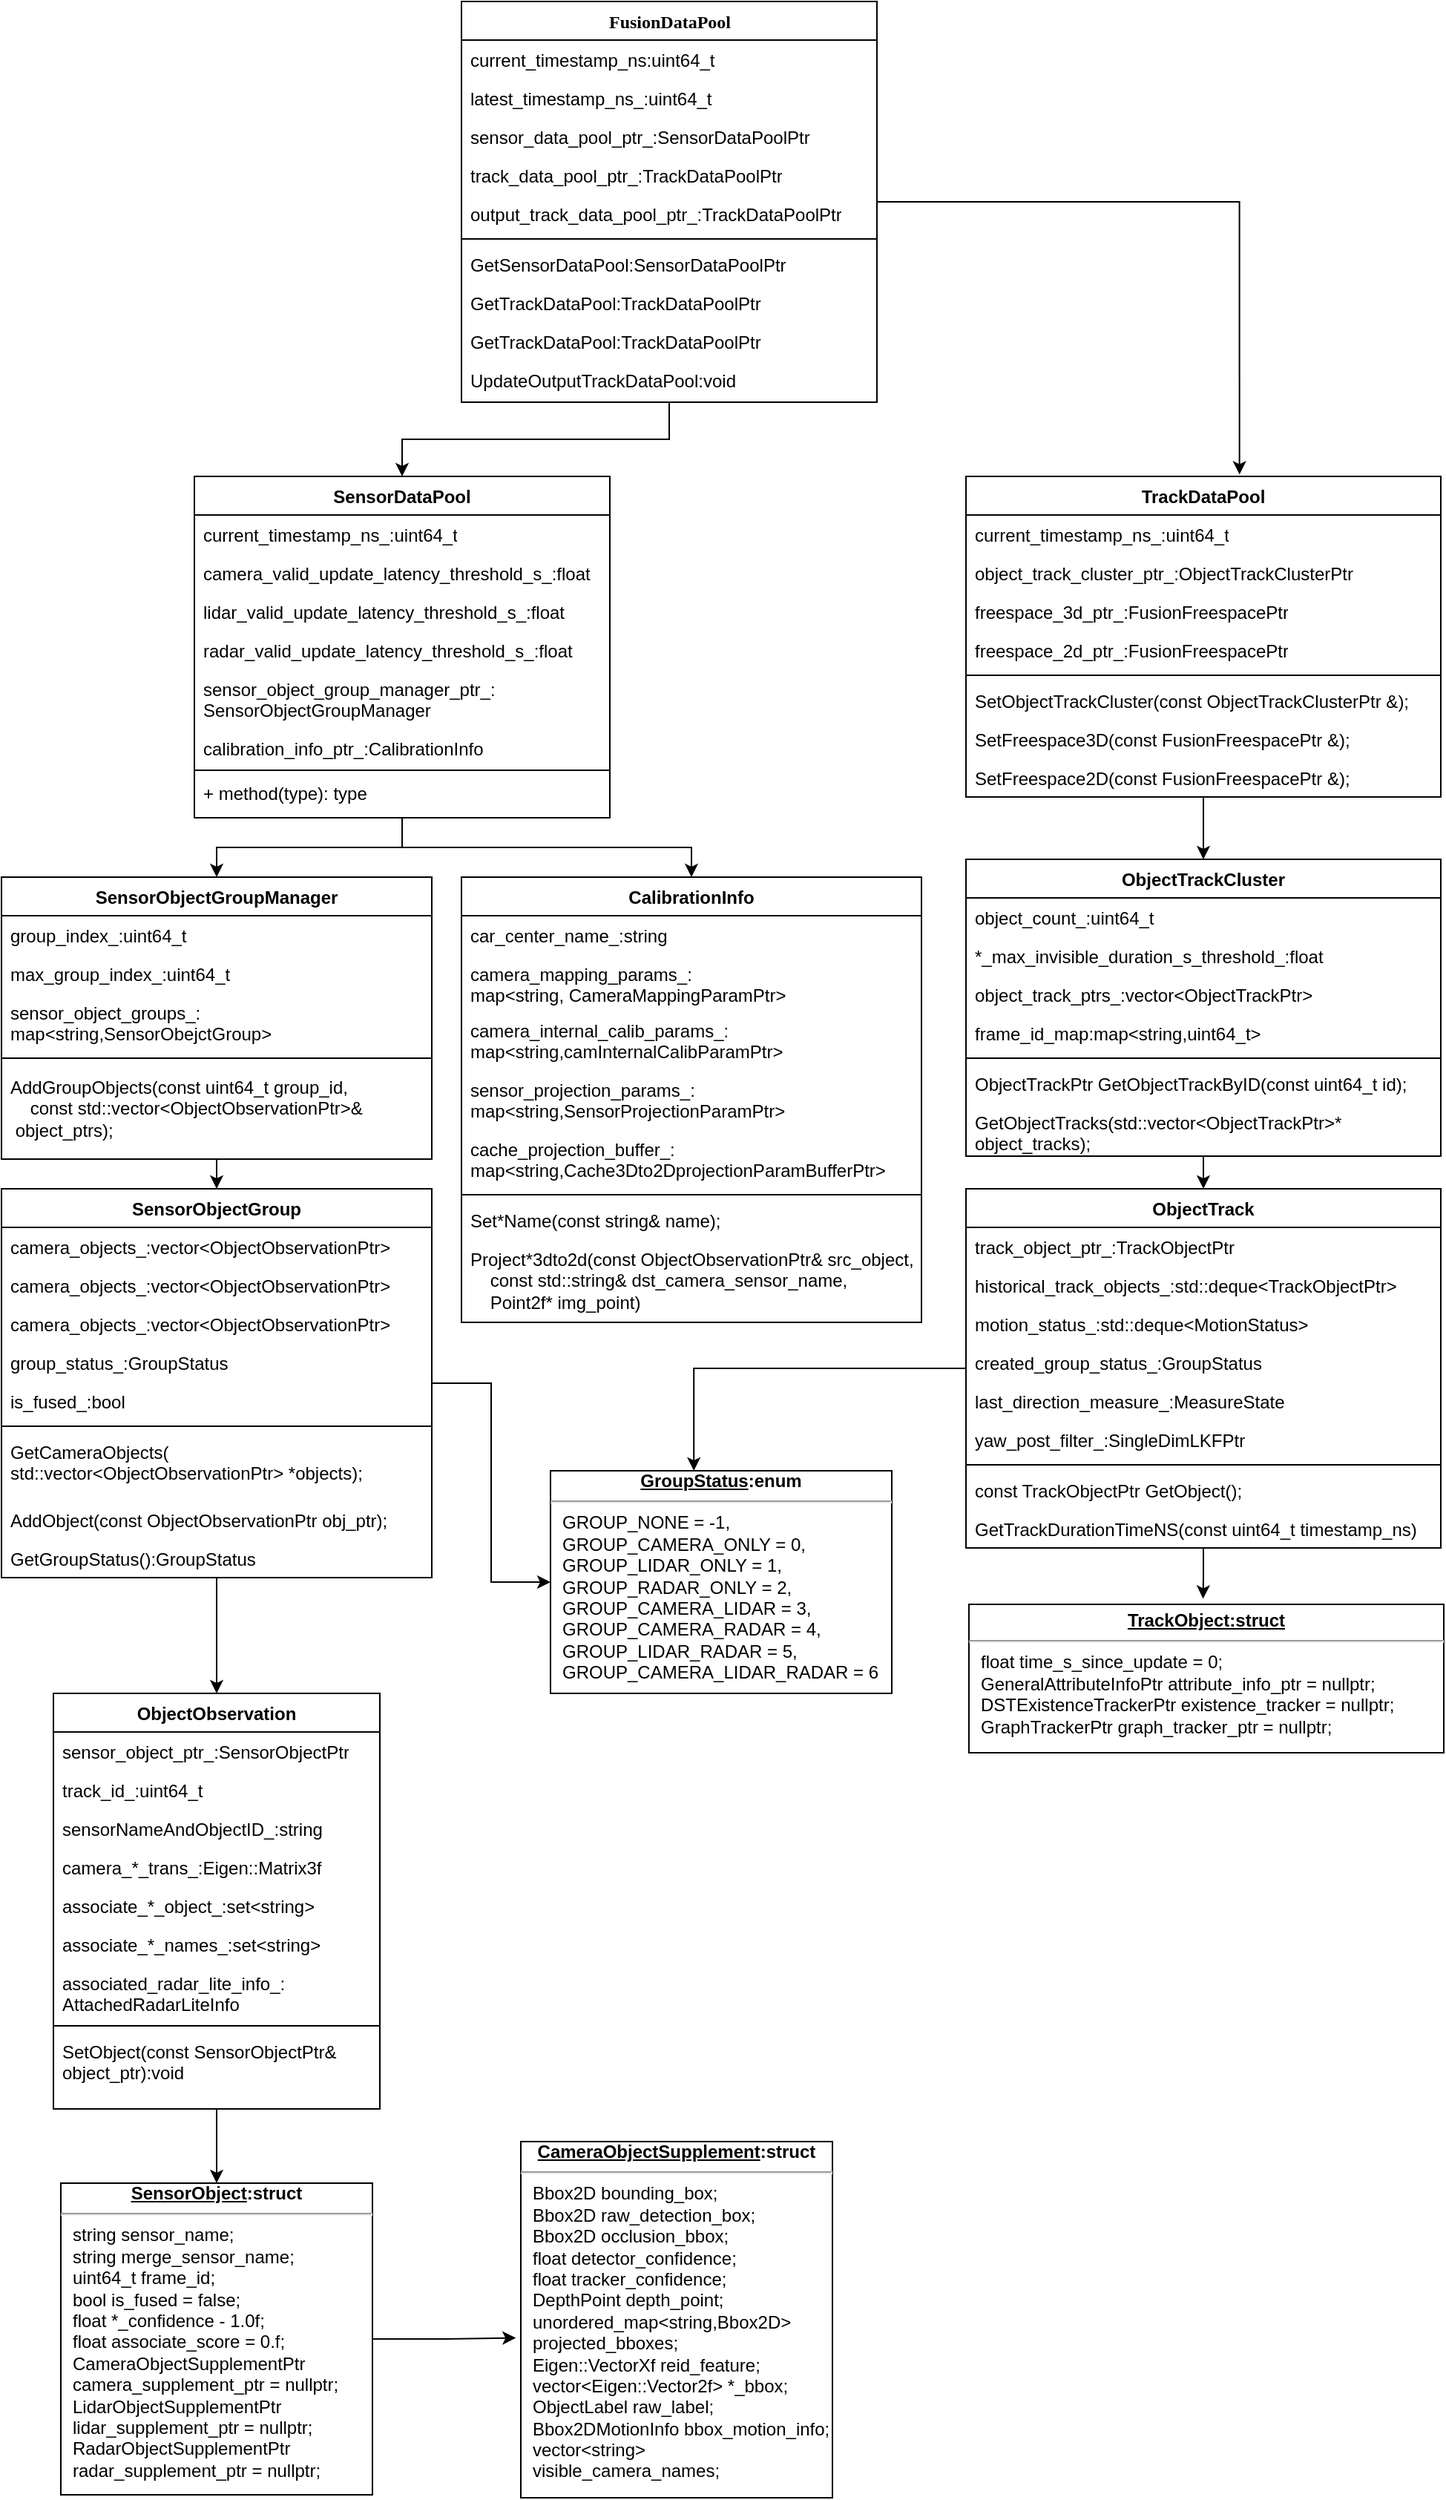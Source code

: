 <mxfile version="21.7.5" type="github">
  <diagram name="Page-1" id="9f46799a-70d6-7492-0946-bef42562c5a5">
    <mxGraphModel dx="815" dy="442" grid="1" gridSize="10" guides="1" tooltips="1" connect="1" arrows="1" fold="1" page="1" pageScale="1" pageWidth="1100" pageHeight="850" background="none" math="0" shadow="0">
      <root>
        <mxCell id="0" />
        <mxCell id="1" parent="0" />
        <mxCell id="TbQtkp3sbQzcPBeuqg9F-14" style="edgeStyle=orthogonalEdgeStyle;rounded=0;orthogonalLoop=1;jettySize=auto;html=1;" edge="1" parent="1" source="78961159f06e98e8-17" target="TbQtkp3sbQzcPBeuqg9F-1">
          <mxGeometry relative="1" as="geometry" />
        </mxCell>
        <mxCell id="TbQtkp3sbQzcPBeuqg9F-84" style="edgeStyle=orthogonalEdgeStyle;rounded=0;orthogonalLoop=1;jettySize=auto;html=1;entryX=0.576;entryY=-0.006;entryDx=0;entryDy=0;entryPerimeter=0;" edge="1" parent="1" source="78961159f06e98e8-17" target="TbQtkp3sbQzcPBeuqg9F-76">
          <mxGeometry relative="1" as="geometry" />
        </mxCell>
        <mxCell id="78961159f06e98e8-17" value="FusionDataPool" style="swimlane;html=1;fontStyle=1;align=center;verticalAlign=top;childLayout=stackLayout;horizontal=1;startSize=26;horizontalStack=0;resizeParent=1;resizeLast=0;collapsible=1;marginBottom=0;swimlaneFillColor=#ffffff;rounded=0;shadow=0;comic=0;labelBackgroundColor=none;strokeWidth=1;fillColor=none;fontFamily=Verdana;fontSize=12" parent="1" vertex="1">
          <mxGeometry x="330" y="30" width="280" height="270" as="geometry" />
        </mxCell>
        <mxCell id="78961159f06e98e8-21" value="current_timestamp_ns:uint64_t" style="text;html=1;strokeColor=none;fillColor=none;align=left;verticalAlign=top;spacingLeft=4;spacingRight=4;whiteSpace=wrap;overflow=hidden;rotatable=0;points=[[0,0.5],[1,0.5]];portConstraint=eastwest;" parent="78961159f06e98e8-17" vertex="1">
          <mxGeometry y="26" width="280" height="26" as="geometry" />
        </mxCell>
        <mxCell id="78961159f06e98e8-23" value="latest_timestamp_ns_:uint64_t" style="text;html=1;strokeColor=none;fillColor=none;align=left;verticalAlign=top;spacingLeft=4;spacingRight=4;whiteSpace=wrap;overflow=hidden;rotatable=0;points=[[0,0.5],[1,0.5]];portConstraint=eastwest;" parent="78961159f06e98e8-17" vertex="1">
          <mxGeometry y="52" width="280" height="26" as="geometry" />
        </mxCell>
        <mxCell id="78961159f06e98e8-25" value="sensor_data_pool_ptr_:SensorDataPoolPtr" style="text;html=1;strokeColor=none;fillColor=none;align=left;verticalAlign=top;spacingLeft=4;spacingRight=4;whiteSpace=wrap;overflow=hidden;rotatable=0;points=[[0,0.5],[1,0.5]];portConstraint=eastwest;" parent="78961159f06e98e8-17" vertex="1">
          <mxGeometry y="78" width="280" height="26" as="geometry" />
        </mxCell>
        <mxCell id="78961159f06e98e8-26" value="track_data_pool_ptr_:TrackDataPoolPtr" style="text;html=1;strokeColor=none;fillColor=none;align=left;verticalAlign=top;spacingLeft=4;spacingRight=4;whiteSpace=wrap;overflow=hidden;rotatable=0;points=[[0,0.5],[1,0.5]];portConstraint=eastwest;" parent="78961159f06e98e8-17" vertex="1">
          <mxGeometry y="104" width="280" height="26" as="geometry" />
        </mxCell>
        <mxCell id="78961159f06e98e8-24" value="output_track_data_pool_ptr_:TrackDataPoolPtr" style="text;html=1;strokeColor=none;fillColor=none;align=left;verticalAlign=top;spacingLeft=4;spacingRight=4;whiteSpace=wrap;overflow=hidden;rotatable=0;points=[[0,0.5],[1,0.5]];portConstraint=eastwest;" parent="78961159f06e98e8-17" vertex="1">
          <mxGeometry y="130" width="280" height="26" as="geometry" />
        </mxCell>
        <mxCell id="78961159f06e98e8-19" value="" style="line;html=1;strokeWidth=1;fillColor=none;align=left;verticalAlign=middle;spacingTop=-1;spacingLeft=3;spacingRight=3;rotatable=0;labelPosition=right;points=[];portConstraint=eastwest;" parent="78961159f06e98e8-17" vertex="1">
          <mxGeometry y="156" width="280" height="8" as="geometry" />
        </mxCell>
        <mxCell id="78961159f06e98e8-20" value="GetSensorDataPool:SensorDataPoolPtr" style="text;html=1;strokeColor=none;fillColor=none;align=left;verticalAlign=top;spacingLeft=4;spacingRight=4;whiteSpace=wrap;overflow=hidden;rotatable=0;points=[[0,0.5],[1,0.5]];portConstraint=eastwest;" parent="78961159f06e98e8-17" vertex="1">
          <mxGeometry y="164" width="280" height="26" as="geometry" />
        </mxCell>
        <mxCell id="78961159f06e98e8-27" value="GetTrackDataPool:TrackDataPoolPtr" style="text;html=1;strokeColor=none;fillColor=none;align=left;verticalAlign=top;spacingLeft=4;spacingRight=4;whiteSpace=wrap;overflow=hidden;rotatable=0;points=[[0,0.5],[1,0.5]];portConstraint=eastwest;" parent="78961159f06e98e8-17" vertex="1">
          <mxGeometry y="190" width="280" height="26" as="geometry" />
        </mxCell>
        <mxCell id="TbQtkp3sbQzcPBeuqg9F-5" value="GetTrackDataPool:TrackDataPoolPtr" style="text;html=1;strokeColor=none;fillColor=none;align=left;verticalAlign=top;spacingLeft=4;spacingRight=4;whiteSpace=wrap;overflow=hidden;rotatable=0;points=[[0,0.5],[1,0.5]];portConstraint=eastwest;" vertex="1" parent="78961159f06e98e8-17">
          <mxGeometry y="216" width="280" height="26" as="geometry" />
        </mxCell>
        <mxCell id="TbQtkp3sbQzcPBeuqg9F-8" value="UpdateOutputTrackDataPool:void" style="text;html=1;strokeColor=none;fillColor=none;align=left;verticalAlign=top;spacingLeft=4;spacingRight=4;whiteSpace=wrap;overflow=hidden;rotatable=0;points=[[0,0.5],[1,0.5]];portConstraint=eastwest;" vertex="1" parent="78961159f06e98e8-17">
          <mxGeometry y="242" width="280" height="26" as="geometry" />
        </mxCell>
        <mxCell id="TbQtkp3sbQzcPBeuqg9F-30" style="edgeStyle=orthogonalEdgeStyle;rounded=0;orthogonalLoop=1;jettySize=auto;html=1;" edge="1" parent="1" source="TbQtkp3sbQzcPBeuqg9F-1" target="TbQtkp3sbQzcPBeuqg9F-15">
          <mxGeometry relative="1" as="geometry" />
        </mxCell>
        <mxCell id="TbQtkp3sbQzcPBeuqg9F-75" style="edgeStyle=orthogonalEdgeStyle;rounded=0;orthogonalLoop=1;jettySize=auto;html=1;" edge="1" parent="1" source="TbQtkp3sbQzcPBeuqg9F-1" target="TbQtkp3sbQzcPBeuqg9F-66">
          <mxGeometry relative="1" as="geometry" />
        </mxCell>
        <mxCell id="TbQtkp3sbQzcPBeuqg9F-1" value="SensorDataPool" style="swimlane;fontStyle=1;align=center;verticalAlign=top;childLayout=stackLayout;horizontal=1;startSize=26;horizontalStack=0;resizeParent=1;resizeParentMax=0;resizeLast=0;collapsible=1;marginBottom=0;whiteSpace=wrap;html=1;" vertex="1" parent="1">
          <mxGeometry x="150" y="350" width="280" height="230" as="geometry" />
        </mxCell>
        <mxCell id="TbQtkp3sbQzcPBeuqg9F-2" value="current_timestamp_ns_:uint64_t" style="text;strokeColor=none;fillColor=none;align=left;verticalAlign=top;spacingLeft=4;spacingRight=4;overflow=hidden;rotatable=0;points=[[0,0.5],[1,0.5]];portConstraint=eastwest;whiteSpace=wrap;html=1;" vertex="1" parent="TbQtkp3sbQzcPBeuqg9F-1">
          <mxGeometry y="26" width="280" height="26" as="geometry" />
        </mxCell>
        <mxCell id="TbQtkp3sbQzcPBeuqg9F-7" value="camera_valid_update_latency_threshold_s_:float" style="text;strokeColor=none;fillColor=none;align=left;verticalAlign=top;spacingLeft=4;spacingRight=4;overflow=hidden;rotatable=0;points=[[0,0.5],[1,0.5]];portConstraint=eastwest;whiteSpace=wrap;html=1;" vertex="1" parent="TbQtkp3sbQzcPBeuqg9F-1">
          <mxGeometry y="52" width="280" height="26" as="geometry" />
        </mxCell>
        <mxCell id="TbQtkp3sbQzcPBeuqg9F-9" value="lidar_valid_update_latency_threshold_s_:float" style="text;strokeColor=none;fillColor=none;align=left;verticalAlign=top;spacingLeft=4;spacingRight=4;overflow=hidden;rotatable=0;points=[[0,0.5],[1,0.5]];portConstraint=eastwest;whiteSpace=wrap;html=1;" vertex="1" parent="TbQtkp3sbQzcPBeuqg9F-1">
          <mxGeometry y="78" width="280" height="26" as="geometry" />
        </mxCell>
        <mxCell id="TbQtkp3sbQzcPBeuqg9F-10" value="radar_valid_update_latency_threshold_s_:float" style="text;strokeColor=none;fillColor=none;align=left;verticalAlign=top;spacingLeft=4;spacingRight=4;overflow=hidden;rotatable=0;points=[[0,0.5],[1,0.5]];portConstraint=eastwest;whiteSpace=wrap;html=1;" vertex="1" parent="TbQtkp3sbQzcPBeuqg9F-1">
          <mxGeometry y="104" width="280" height="26" as="geometry" />
        </mxCell>
        <mxCell id="TbQtkp3sbQzcPBeuqg9F-11" value="sensor_object_group_manager_ptr_:&lt;br&gt;SensorObjectGroupManager" style="text;strokeColor=none;fillColor=none;align=left;verticalAlign=top;spacingLeft=4;spacingRight=4;overflow=hidden;rotatable=0;points=[[0,0.5],[1,0.5]];portConstraint=eastwest;whiteSpace=wrap;html=1;" vertex="1" parent="TbQtkp3sbQzcPBeuqg9F-1">
          <mxGeometry y="130" width="280" height="40" as="geometry" />
        </mxCell>
        <mxCell id="TbQtkp3sbQzcPBeuqg9F-12" value="calibration_info_ptr_:CalibrationInfo" style="text;strokeColor=none;fillColor=none;align=left;verticalAlign=top;spacingLeft=4;spacingRight=4;overflow=hidden;rotatable=0;points=[[0,0.5],[1,0.5]];portConstraint=eastwest;whiteSpace=wrap;html=1;" vertex="1" parent="TbQtkp3sbQzcPBeuqg9F-1">
          <mxGeometry y="170" width="280" height="26" as="geometry" />
        </mxCell>
        <mxCell id="TbQtkp3sbQzcPBeuqg9F-3" value="" style="line;strokeWidth=1;fillColor=none;align=left;verticalAlign=middle;spacingTop=-1;spacingLeft=3;spacingRight=3;rotatable=0;labelPosition=right;points=[];portConstraint=eastwest;strokeColor=inherit;" vertex="1" parent="TbQtkp3sbQzcPBeuqg9F-1">
          <mxGeometry y="196" width="280" height="4" as="geometry" />
        </mxCell>
        <mxCell id="TbQtkp3sbQzcPBeuqg9F-4" value="+ method(type): type" style="text;strokeColor=none;fillColor=none;align=left;verticalAlign=top;spacingLeft=4;spacingRight=4;overflow=hidden;rotatable=0;points=[[0,0.5],[1,0.5]];portConstraint=eastwest;whiteSpace=wrap;html=1;" vertex="1" parent="TbQtkp3sbQzcPBeuqg9F-1">
          <mxGeometry y="200" width="280" height="30" as="geometry" />
        </mxCell>
        <mxCell id="TbQtkp3sbQzcPBeuqg9F-65" style="edgeStyle=orthogonalEdgeStyle;rounded=0;orthogonalLoop=1;jettySize=auto;html=1;entryX=0.5;entryY=0;entryDx=0;entryDy=0;" edge="1" parent="1" source="TbQtkp3sbQzcPBeuqg9F-15" target="TbQtkp3sbQzcPBeuqg9F-22">
          <mxGeometry relative="1" as="geometry" />
        </mxCell>
        <mxCell id="TbQtkp3sbQzcPBeuqg9F-15" value="SensorObjectGroupManager" style="swimlane;fontStyle=1;align=center;verticalAlign=top;childLayout=stackLayout;horizontal=1;startSize=26;horizontalStack=0;resizeParent=1;resizeParentMax=0;resizeLast=0;collapsible=1;marginBottom=0;whiteSpace=wrap;html=1;" vertex="1" parent="1">
          <mxGeometry x="20" y="620" width="290" height="190" as="geometry" />
        </mxCell>
        <mxCell id="TbQtkp3sbQzcPBeuqg9F-16" value="group_index_:uint64_t" style="text;strokeColor=none;fillColor=none;align=left;verticalAlign=top;spacingLeft=4;spacingRight=4;overflow=hidden;rotatable=0;points=[[0,0.5],[1,0.5]];portConstraint=eastwest;whiteSpace=wrap;html=1;" vertex="1" parent="TbQtkp3sbQzcPBeuqg9F-15">
          <mxGeometry y="26" width="290" height="26" as="geometry" />
        </mxCell>
        <mxCell id="TbQtkp3sbQzcPBeuqg9F-20" value="max_group_index_:uint64_t" style="text;strokeColor=none;fillColor=none;align=left;verticalAlign=top;spacingLeft=4;spacingRight=4;overflow=hidden;rotatable=0;points=[[0,0.5],[1,0.5]];portConstraint=eastwest;whiteSpace=wrap;html=1;" vertex="1" parent="TbQtkp3sbQzcPBeuqg9F-15">
          <mxGeometry y="52" width="290" height="26" as="geometry" />
        </mxCell>
        <mxCell id="TbQtkp3sbQzcPBeuqg9F-19" value="sensor_object_groups_:&lt;br&gt;map&amp;lt;string,SensorObejctGroup&amp;gt;" style="text;strokeColor=none;fillColor=none;align=left;verticalAlign=top;spacingLeft=4;spacingRight=4;overflow=hidden;rotatable=0;points=[[0,0.5],[1,0.5]];portConstraint=eastwest;whiteSpace=wrap;html=1;" vertex="1" parent="TbQtkp3sbQzcPBeuqg9F-15">
          <mxGeometry y="78" width="290" height="38" as="geometry" />
        </mxCell>
        <mxCell id="TbQtkp3sbQzcPBeuqg9F-17" value="" style="line;strokeWidth=1;fillColor=none;align=left;verticalAlign=middle;spacingTop=-1;spacingLeft=3;spacingRight=3;rotatable=0;labelPosition=right;points=[];portConstraint=eastwest;strokeColor=inherit;" vertex="1" parent="TbQtkp3sbQzcPBeuqg9F-15">
          <mxGeometry y="116" width="290" height="12" as="geometry" />
        </mxCell>
        <mxCell id="TbQtkp3sbQzcPBeuqg9F-18" value="&lt;div&gt;AddGroupObjects(&lt;span style=&quot;background-color: initial;&quot;&gt;const uint64_t group_id,&lt;/span&gt;&lt;/div&gt;&lt;div&gt;&amp;nbsp; &amp;nbsp; const std::vector&amp;lt;ObjectObservationPtr&amp;gt;&amp;amp;&amp;nbsp; &amp;nbsp; &amp;nbsp; &amp;nbsp; &amp;nbsp; &amp;nbsp;object_ptrs);&lt;/div&gt;" style="text;strokeColor=none;fillColor=none;align=left;verticalAlign=top;spacingLeft=4;spacingRight=4;overflow=hidden;rotatable=0;points=[[0,0.5],[1,0.5]];portConstraint=eastwest;whiteSpace=wrap;html=1;" vertex="1" parent="TbQtkp3sbQzcPBeuqg9F-15">
          <mxGeometry y="128" width="290" height="62" as="geometry" />
        </mxCell>
        <mxCell id="TbQtkp3sbQzcPBeuqg9F-48" style="edgeStyle=orthogonalEdgeStyle;rounded=0;orthogonalLoop=1;jettySize=auto;html=1;" edge="1" parent="1" source="TbQtkp3sbQzcPBeuqg9F-22" target="TbQtkp3sbQzcPBeuqg9F-47">
          <mxGeometry relative="1" as="geometry" />
        </mxCell>
        <mxCell id="TbQtkp3sbQzcPBeuqg9F-61" style="edgeStyle=orthogonalEdgeStyle;rounded=0;orthogonalLoop=1;jettySize=auto;html=1;" edge="1" parent="1" source="TbQtkp3sbQzcPBeuqg9F-22" target="TbQtkp3sbQzcPBeuqg9F-49">
          <mxGeometry relative="1" as="geometry" />
        </mxCell>
        <mxCell id="TbQtkp3sbQzcPBeuqg9F-22" value="SensorObjectGroup" style="swimlane;fontStyle=1;align=center;verticalAlign=top;childLayout=stackLayout;horizontal=1;startSize=26;horizontalStack=0;resizeParent=1;resizeParentMax=0;resizeLast=0;collapsible=1;marginBottom=0;whiteSpace=wrap;html=1;" vertex="1" parent="1">
          <mxGeometry x="20" y="830" width="290" height="262" as="geometry" />
        </mxCell>
        <mxCell id="TbQtkp3sbQzcPBeuqg9F-23" value="camera_objects_:vector&amp;lt;ObjectObservationPtr&amp;gt;" style="text;strokeColor=none;fillColor=none;align=left;verticalAlign=top;spacingLeft=4;spacingRight=4;overflow=hidden;rotatable=0;points=[[0,0.5],[1,0.5]];portConstraint=eastwest;whiteSpace=wrap;html=1;" vertex="1" parent="TbQtkp3sbQzcPBeuqg9F-22">
          <mxGeometry y="26" width="290" height="26" as="geometry" />
        </mxCell>
        <mxCell id="TbQtkp3sbQzcPBeuqg9F-26" value="camera_objects_:vector&amp;lt;ObjectObservationPtr&amp;gt;" style="text;strokeColor=none;fillColor=none;align=left;verticalAlign=top;spacingLeft=4;spacingRight=4;overflow=hidden;rotatable=0;points=[[0,0.5],[1,0.5]];portConstraint=eastwest;whiteSpace=wrap;html=1;" vertex="1" parent="TbQtkp3sbQzcPBeuqg9F-22">
          <mxGeometry y="52" width="290" height="26" as="geometry" />
        </mxCell>
        <mxCell id="TbQtkp3sbQzcPBeuqg9F-27" value="camera_objects_:vector&amp;lt;ObjectObservationPtr&amp;gt;" style="text;strokeColor=none;fillColor=none;align=left;verticalAlign=top;spacingLeft=4;spacingRight=4;overflow=hidden;rotatable=0;points=[[0,0.5],[1,0.5]];portConstraint=eastwest;whiteSpace=wrap;html=1;" vertex="1" parent="TbQtkp3sbQzcPBeuqg9F-22">
          <mxGeometry y="78" width="290" height="26" as="geometry" />
        </mxCell>
        <mxCell id="TbQtkp3sbQzcPBeuqg9F-28" value="group_status_:GroupStatus" style="text;strokeColor=none;fillColor=none;align=left;verticalAlign=top;spacingLeft=4;spacingRight=4;overflow=hidden;rotatable=0;points=[[0,0.5],[1,0.5]];portConstraint=eastwest;whiteSpace=wrap;html=1;" vertex="1" parent="TbQtkp3sbQzcPBeuqg9F-22">
          <mxGeometry y="104" width="290" height="26" as="geometry" />
        </mxCell>
        <mxCell id="TbQtkp3sbQzcPBeuqg9F-29" value="is_fused_:bool" style="text;strokeColor=none;fillColor=none;align=left;verticalAlign=top;spacingLeft=4;spacingRight=4;overflow=hidden;rotatable=0;points=[[0,0.5],[1,0.5]];portConstraint=eastwest;whiteSpace=wrap;html=1;" vertex="1" parent="TbQtkp3sbQzcPBeuqg9F-22">
          <mxGeometry y="130" width="290" height="26" as="geometry" />
        </mxCell>
        <mxCell id="TbQtkp3sbQzcPBeuqg9F-24" value="" style="line;strokeWidth=1;fillColor=none;align=left;verticalAlign=middle;spacingTop=-1;spacingLeft=3;spacingRight=3;rotatable=0;labelPosition=right;points=[];portConstraint=eastwest;strokeColor=inherit;" vertex="1" parent="TbQtkp3sbQzcPBeuqg9F-22">
          <mxGeometry y="156" width="290" height="8" as="geometry" />
        </mxCell>
        <mxCell id="TbQtkp3sbQzcPBeuqg9F-34" value="GetCameraObjects(&lt;br&gt;std::vector&amp;lt;ObjectObservationPtr&amp;gt; *objects);" style="text;strokeColor=none;fillColor=none;align=left;verticalAlign=top;spacingLeft=4;spacingRight=4;overflow=hidden;rotatable=0;points=[[0,0.5],[1,0.5]];portConstraint=eastwest;whiteSpace=wrap;html=1;" vertex="1" parent="TbQtkp3sbQzcPBeuqg9F-22">
          <mxGeometry y="164" width="290" height="46" as="geometry" />
        </mxCell>
        <mxCell id="TbQtkp3sbQzcPBeuqg9F-31" value="AddObject(const ObjectObservationPtr obj_ptr);" style="text;strokeColor=none;fillColor=none;align=left;verticalAlign=top;spacingLeft=4;spacingRight=4;overflow=hidden;rotatable=0;points=[[0,0.5],[1,0.5]];portConstraint=eastwest;whiteSpace=wrap;html=1;" vertex="1" parent="TbQtkp3sbQzcPBeuqg9F-22">
          <mxGeometry y="210" width="290" height="26" as="geometry" />
        </mxCell>
        <mxCell id="TbQtkp3sbQzcPBeuqg9F-25" value="GetGroupStatus():GroupStatus" style="text;strokeColor=none;fillColor=none;align=left;verticalAlign=top;spacingLeft=4;spacingRight=4;overflow=hidden;rotatable=0;points=[[0,0.5],[1,0.5]];portConstraint=eastwest;whiteSpace=wrap;html=1;" vertex="1" parent="TbQtkp3sbQzcPBeuqg9F-22">
          <mxGeometry y="236" width="290" height="26" as="geometry" />
        </mxCell>
        <mxCell id="TbQtkp3sbQzcPBeuqg9F-47" value="&lt;div style=&quot;text-align: center;&quot;&gt;&lt;b&gt;&lt;u&gt;GroupStatus&lt;/u&gt;&lt;/b&gt;&lt;b style=&quot;background-color: initial;&quot;&gt;:enum&lt;/b&gt;&lt;/div&gt;&lt;hr&gt;&lt;p style=&quot;margin:0px;margin-left:8px;&quot;&gt;GROUP_NONE = -1,&lt;/p&gt;&lt;p style=&quot;margin:0px;margin-left:8px;&quot;&gt;GROUP_CAMERA_ONLY = 0,&lt;/p&gt;&lt;p style=&quot;margin:0px;margin-left:8px;&quot;&gt;GROUP_LIDAR_ONLY = 1,&lt;/p&gt;&lt;p style=&quot;margin:0px;margin-left:8px;&quot;&gt;GROUP_RADAR_ONLY = 2,&lt;/p&gt;&lt;p style=&quot;margin:0px;margin-left:8px;&quot;&gt;GROUP_CAMERA_LIDAR = 3,&lt;span style=&quot;background-color: initial;&quot;&gt;&amp;nbsp; GROUP_CAMERA_RADAR = 4,&lt;/span&gt;&lt;/p&gt;&lt;p style=&quot;margin:0px;margin-left:8px;&quot;&gt;GROUP_LIDAR_RADAR = 5,&lt;/p&gt;&lt;p style=&quot;margin:0px;margin-left:8px;&quot;&gt;GROUP_CAMERA_LIDAR_RADAR = 6&lt;/p&gt;" style="verticalAlign=top;align=left;overflow=fill;fontSize=12;fontFamily=Helvetica;html=1;whiteSpace=wrap;" vertex="1" parent="1">
          <mxGeometry x="390" y="1020" width="230" height="150" as="geometry" />
        </mxCell>
        <mxCell id="TbQtkp3sbQzcPBeuqg9F-62" style="edgeStyle=orthogonalEdgeStyle;rounded=0;orthogonalLoop=1;jettySize=auto;html=1;entryX=0.5;entryY=0;entryDx=0;entryDy=0;" edge="1" parent="1" source="TbQtkp3sbQzcPBeuqg9F-49" target="TbQtkp3sbQzcPBeuqg9F-59">
          <mxGeometry relative="1" as="geometry" />
        </mxCell>
        <mxCell id="TbQtkp3sbQzcPBeuqg9F-49" value="ObjectObservation" style="swimlane;fontStyle=1;align=center;verticalAlign=top;childLayout=stackLayout;horizontal=1;startSize=26;horizontalStack=0;resizeParent=1;resizeParentMax=0;resizeLast=0;collapsible=1;marginBottom=0;whiteSpace=wrap;html=1;" vertex="1" parent="1">
          <mxGeometry x="55" y="1170" width="220" height="280" as="geometry">
            <mxRectangle x="190" y="1170" width="150" height="30" as="alternateBounds" />
          </mxGeometry>
        </mxCell>
        <mxCell id="TbQtkp3sbQzcPBeuqg9F-50" value="sensor_object_ptr_:SensorObjectPtr" style="text;strokeColor=none;fillColor=none;align=left;verticalAlign=top;spacingLeft=4;spacingRight=4;overflow=hidden;rotatable=0;points=[[0,0.5],[1,0.5]];portConstraint=eastwest;whiteSpace=wrap;html=1;" vertex="1" parent="TbQtkp3sbQzcPBeuqg9F-49">
          <mxGeometry y="26" width="220" height="26" as="geometry" />
        </mxCell>
        <mxCell id="TbQtkp3sbQzcPBeuqg9F-53" value="track_id_:uint64_t" style="text;strokeColor=none;fillColor=none;align=left;verticalAlign=top;spacingLeft=4;spacingRight=4;overflow=hidden;rotatable=0;points=[[0,0.5],[1,0.5]];portConstraint=eastwest;whiteSpace=wrap;html=1;" vertex="1" parent="TbQtkp3sbQzcPBeuqg9F-49">
          <mxGeometry y="52" width="220" height="26" as="geometry" />
        </mxCell>
        <mxCell id="TbQtkp3sbQzcPBeuqg9F-54" value="sensorNameAndObjectID_:string" style="text;strokeColor=none;fillColor=none;align=left;verticalAlign=top;spacingLeft=4;spacingRight=4;overflow=hidden;rotatable=0;points=[[0,0.5],[1,0.5]];portConstraint=eastwest;whiteSpace=wrap;html=1;" vertex="1" parent="TbQtkp3sbQzcPBeuqg9F-49">
          <mxGeometry y="78" width="220" height="26" as="geometry" />
        </mxCell>
        <mxCell id="TbQtkp3sbQzcPBeuqg9F-55" value="camera_*_trans_:Eigen::Matrix3f" style="text;strokeColor=none;fillColor=none;align=left;verticalAlign=top;spacingLeft=4;spacingRight=4;overflow=hidden;rotatable=0;points=[[0,0.5],[1,0.5]];portConstraint=eastwest;whiteSpace=wrap;html=1;" vertex="1" parent="TbQtkp3sbQzcPBeuqg9F-49">
          <mxGeometry y="104" width="220" height="26" as="geometry" />
        </mxCell>
        <mxCell id="TbQtkp3sbQzcPBeuqg9F-56" value="associate_*_object_:set&amp;lt;string&amp;gt;" style="text;strokeColor=none;fillColor=none;align=left;verticalAlign=top;spacingLeft=4;spacingRight=4;overflow=hidden;rotatable=0;points=[[0,0.5],[1,0.5]];portConstraint=eastwest;whiteSpace=wrap;html=1;" vertex="1" parent="TbQtkp3sbQzcPBeuqg9F-49">
          <mxGeometry y="130" width="220" height="26" as="geometry" />
        </mxCell>
        <mxCell id="TbQtkp3sbQzcPBeuqg9F-57" value="associate_*_names_:set&amp;lt;string&amp;gt;" style="text;strokeColor=none;fillColor=none;align=left;verticalAlign=top;spacingLeft=4;spacingRight=4;overflow=hidden;rotatable=0;points=[[0,0.5],[1,0.5]];portConstraint=eastwest;whiteSpace=wrap;html=1;" vertex="1" parent="TbQtkp3sbQzcPBeuqg9F-49">
          <mxGeometry y="156" width="220" height="26" as="geometry" />
        </mxCell>
        <mxCell id="TbQtkp3sbQzcPBeuqg9F-58" value="associated_radar_lite_info_:&lt;br&gt;AttachedRadarLiteInfo" style="text;strokeColor=none;fillColor=none;align=left;verticalAlign=top;spacingLeft=4;spacingRight=4;overflow=hidden;rotatable=0;points=[[0,0.5],[1,0.5]];portConstraint=eastwest;whiteSpace=wrap;html=1;" vertex="1" parent="TbQtkp3sbQzcPBeuqg9F-49">
          <mxGeometry y="182" width="220" height="38" as="geometry" />
        </mxCell>
        <mxCell id="TbQtkp3sbQzcPBeuqg9F-51" value="" style="line;strokeWidth=1;fillColor=none;align=left;verticalAlign=middle;spacingTop=-1;spacingLeft=3;spacingRight=3;rotatable=0;labelPosition=right;points=[];portConstraint=eastwest;strokeColor=inherit;" vertex="1" parent="TbQtkp3sbQzcPBeuqg9F-49">
          <mxGeometry y="220" width="220" height="8" as="geometry" />
        </mxCell>
        <mxCell id="TbQtkp3sbQzcPBeuqg9F-52" value="SetObject(const SensorObjectPtr&amp;amp; object_ptr):void" style="text;strokeColor=none;fillColor=none;align=left;verticalAlign=top;spacingLeft=4;spacingRight=4;overflow=hidden;rotatable=0;points=[[0,0.5],[1,0.5]];portConstraint=eastwest;whiteSpace=wrap;html=1;" vertex="1" parent="TbQtkp3sbQzcPBeuqg9F-49">
          <mxGeometry y="228" width="220" height="52" as="geometry" />
        </mxCell>
        <mxCell id="TbQtkp3sbQzcPBeuqg9F-64" style="edgeStyle=orthogonalEdgeStyle;rounded=0;orthogonalLoop=1;jettySize=auto;html=1;entryX=-0.016;entryY=0.551;entryDx=0;entryDy=0;entryPerimeter=0;" edge="1" parent="1" source="TbQtkp3sbQzcPBeuqg9F-59" target="TbQtkp3sbQzcPBeuqg9F-60">
          <mxGeometry relative="1" as="geometry" />
        </mxCell>
        <mxCell id="TbQtkp3sbQzcPBeuqg9F-59" value="&lt;div style=&quot;text-align: center;&quot;&gt;&lt;b&gt;&lt;u&gt;SensorObject&lt;/u&gt;&lt;/b&gt;&lt;b style=&quot;background-color: initial;&quot;&gt;:struct&lt;/b&gt;&lt;/div&gt;&lt;hr&gt;&lt;p style=&quot;margin:0px;margin-left:8px;&quot;&gt;string sensor_name;&lt;br&gt;string merge_sensor_name;&lt;/p&gt;&lt;p style=&quot;margin:0px;margin-left:8px;&quot;&gt;uint64_t frame_id;&lt;br&gt;bool is_fused = false;&lt;br&gt;float *_confidence - 1.0f;&lt;/p&gt;&lt;p style=&quot;margin:0px;margin-left:8px;&quot;&gt;float associate_score = 0.f;&lt;/p&gt;&lt;p style=&quot;margin:0px;margin-left:8px;&quot;&gt;CameraObjectSupplementPtr&lt;br&gt;&lt;/p&gt;&lt;p style=&quot;margin:0px;margin-left:8px;&quot;&gt;camera_supplement_ptr = nullptr;&lt;br&gt;&lt;/p&gt;&lt;p style=&quot;margin:0px;margin-left:8px;&quot;&gt;LidarObjectSupplementPtr&lt;br&gt;&lt;/p&gt;&lt;p style=&quot;margin:0px;margin-left:8px;&quot;&gt;lidar_supplement_ptr = nullptr;&lt;br&gt;&lt;/p&gt;&lt;p style=&quot;margin:0px;margin-left:8px;&quot;&gt;RadarObjectSupplementPtr&lt;br&gt;&lt;/p&gt;&lt;p style=&quot;margin:0px;margin-left:8px;&quot;&gt;radar_supplement_ptr = nullptr;&lt;br&gt;&lt;/p&gt;" style="verticalAlign=top;align=left;overflow=fill;fontSize=12;fontFamily=Helvetica;html=1;whiteSpace=wrap;" vertex="1" parent="1">
          <mxGeometry x="60" y="1500" width="210" height="210" as="geometry" />
        </mxCell>
        <mxCell id="TbQtkp3sbQzcPBeuqg9F-60" value="&lt;div style=&quot;text-align: center;&quot;&gt;&lt;b&gt;&lt;u&gt;CameraObjectSupplement&lt;/u&gt;&lt;/b&gt;&lt;b style=&quot;background-color: initial;&quot;&gt;:struct&lt;/b&gt;&lt;/div&gt;&lt;hr&gt;&lt;p style=&quot;margin:0px;margin-left:8px;&quot;&gt;Bbox2D bounding_box;&lt;br&gt;Bbox2D raw_detection_box;&lt;/p&gt;&lt;p style=&quot;margin:0px;margin-left:8px;&quot;&gt;Bbox2D occlusion_bbox;&lt;br&gt;&lt;/p&gt;&lt;p style=&quot;margin:0px;margin-left:8px;&quot;&gt;float detector_confidence;&lt;br&gt;float tracker_confidence;&lt;/p&gt;&lt;p style=&quot;margin:0px;margin-left:8px;&quot;&gt;DepthPoint depth_point;&lt;br&gt;&lt;/p&gt;&lt;p style=&quot;margin:0px;margin-left:8px;&quot;&gt;unordered_map&amp;lt;string,Bbox2D&amp;gt;&amp;nbsp;&lt;/p&gt;&lt;p style=&quot;margin:0px;margin-left:8px;&quot;&gt;projected_bboxes;&lt;/p&gt;&lt;p style=&quot;margin:0px;margin-left:8px;&quot;&gt;Eigen::VectorXf reid_feature;&lt;/p&gt;&lt;p style=&quot;margin:0px;margin-left:8px;&quot;&gt;vector&amp;lt;Eigen::Vector2f&amp;gt; *_bbox;&lt;/p&gt;&lt;p style=&quot;margin:0px;margin-left:8px;&quot;&gt;ObjectLabel raw_label;&lt;/p&gt;&lt;p style=&quot;margin:0px;margin-left:8px;&quot;&gt;Bbox2DMotionInfo bbox_motion_info;&lt;/p&gt;&lt;p style=&quot;margin:0px;margin-left:8px;&quot;&gt;vector&amp;lt;string&amp;gt; visible_camera_names;&lt;/p&gt;&lt;p style=&quot;margin:0px;margin-left:8px;&quot;&gt;&lt;br&gt;&lt;/p&gt;" style="verticalAlign=top;align=left;overflow=fill;fontSize=12;fontFamily=Helvetica;html=1;whiteSpace=wrap;" vertex="1" parent="1">
          <mxGeometry x="370" y="1472" width="210" height="240" as="geometry" />
        </mxCell>
        <mxCell id="TbQtkp3sbQzcPBeuqg9F-66" value="CalibrationInfo" style="swimlane;fontStyle=1;align=center;verticalAlign=top;childLayout=stackLayout;horizontal=1;startSize=26;horizontalStack=0;resizeParent=1;resizeParentMax=0;resizeLast=0;collapsible=1;marginBottom=0;whiteSpace=wrap;html=1;" vertex="1" parent="1">
          <mxGeometry x="330" y="620" width="310" height="300" as="geometry" />
        </mxCell>
        <mxCell id="TbQtkp3sbQzcPBeuqg9F-67" value="car_center_name_:string" style="text;strokeColor=none;fillColor=none;align=left;verticalAlign=top;spacingLeft=4;spacingRight=4;overflow=hidden;rotatable=0;points=[[0,0.5],[1,0.5]];portConstraint=eastwest;whiteSpace=wrap;html=1;" vertex="1" parent="TbQtkp3sbQzcPBeuqg9F-66">
          <mxGeometry y="26" width="310" height="26" as="geometry" />
        </mxCell>
        <mxCell id="TbQtkp3sbQzcPBeuqg9F-70" value="camera_mapping_params_:&lt;br&gt;map&amp;lt;string, CameraMappingParamPtr&amp;gt;" style="text;strokeColor=none;fillColor=none;align=left;verticalAlign=top;spacingLeft=4;spacingRight=4;overflow=hidden;rotatable=0;points=[[0,0.5],[1,0.5]];portConstraint=eastwest;whiteSpace=wrap;html=1;" vertex="1" parent="TbQtkp3sbQzcPBeuqg9F-66">
          <mxGeometry y="52" width="310" height="38" as="geometry" />
        </mxCell>
        <mxCell id="TbQtkp3sbQzcPBeuqg9F-71" value="camera_internal_calib_params_:&lt;br&gt;map&amp;lt;string,camInternalCalibParamPtr&amp;gt;" style="text;strokeColor=none;fillColor=none;align=left;verticalAlign=top;spacingLeft=4;spacingRight=4;overflow=hidden;rotatable=0;points=[[0,0.5],[1,0.5]];portConstraint=eastwest;whiteSpace=wrap;html=1;" vertex="1" parent="TbQtkp3sbQzcPBeuqg9F-66">
          <mxGeometry y="90" width="310" height="40" as="geometry" />
        </mxCell>
        <mxCell id="TbQtkp3sbQzcPBeuqg9F-73" value="sensor_projection_params_:&lt;br&gt;map&amp;lt;string,SensorProjectionParamPtr&amp;gt;" style="text;strokeColor=none;fillColor=none;align=left;verticalAlign=top;spacingLeft=4;spacingRight=4;overflow=hidden;rotatable=0;points=[[0,0.5],[1,0.5]];portConstraint=eastwest;whiteSpace=wrap;html=1;" vertex="1" parent="TbQtkp3sbQzcPBeuqg9F-66">
          <mxGeometry y="130" width="310" height="40" as="geometry" />
        </mxCell>
        <mxCell id="TbQtkp3sbQzcPBeuqg9F-72" value="cache_projection_buffer_:&lt;br&gt;map&amp;lt;string,Cache3Dto2DprojectionParamBufferPtr&amp;gt;" style="text;strokeColor=none;fillColor=none;align=left;verticalAlign=top;spacingLeft=4;spacingRight=4;overflow=hidden;rotatable=0;points=[[0,0.5],[1,0.5]];portConstraint=eastwest;whiteSpace=wrap;html=1;" vertex="1" parent="TbQtkp3sbQzcPBeuqg9F-66">
          <mxGeometry y="170" width="310" height="40" as="geometry" />
        </mxCell>
        <mxCell id="TbQtkp3sbQzcPBeuqg9F-68" value="" style="line;strokeWidth=1;fillColor=none;align=left;verticalAlign=middle;spacingTop=-1;spacingLeft=3;spacingRight=3;rotatable=0;labelPosition=right;points=[];portConstraint=eastwest;strokeColor=inherit;" vertex="1" parent="TbQtkp3sbQzcPBeuqg9F-66">
          <mxGeometry y="210" width="310" height="8" as="geometry" />
        </mxCell>
        <mxCell id="TbQtkp3sbQzcPBeuqg9F-74" value="Set*Name(const string&amp;amp; name);" style="text;strokeColor=none;fillColor=none;align=left;verticalAlign=top;spacingLeft=4;spacingRight=4;overflow=hidden;rotatable=0;points=[[0,0.5],[1,0.5]];portConstraint=eastwest;whiteSpace=wrap;html=1;" vertex="1" parent="TbQtkp3sbQzcPBeuqg9F-66">
          <mxGeometry y="218" width="310" height="26" as="geometry" />
        </mxCell>
        <mxCell id="TbQtkp3sbQzcPBeuqg9F-69" value="Project*3dto2d(const ObjectObservationPtr&amp;amp; src_object,&lt;div&gt;&amp;nbsp; &amp;nbsp; const std::string&amp;amp; dst_camera_sensor_name,&lt;/div&gt;&lt;span style=&quot;background-color: initial;&quot;&gt;&amp;nbsp; &amp;nbsp; Point2f* img_point&lt;/span&gt;)" style="text;strokeColor=none;fillColor=none;align=left;verticalAlign=top;spacingLeft=4;spacingRight=4;overflow=hidden;rotatable=0;points=[[0,0.5],[1,0.5]];portConstraint=eastwest;whiteSpace=wrap;html=1;" vertex="1" parent="TbQtkp3sbQzcPBeuqg9F-66">
          <mxGeometry y="244" width="310" height="56" as="geometry" />
        </mxCell>
        <mxCell id="TbQtkp3sbQzcPBeuqg9F-96" style="edgeStyle=orthogonalEdgeStyle;rounded=0;orthogonalLoop=1;jettySize=auto;html=1;" edge="1" parent="1" source="TbQtkp3sbQzcPBeuqg9F-76" target="TbQtkp3sbQzcPBeuqg9F-87">
          <mxGeometry relative="1" as="geometry" />
        </mxCell>
        <mxCell id="TbQtkp3sbQzcPBeuqg9F-76" value="TrackDataPool" style="swimlane;fontStyle=1;align=center;verticalAlign=top;childLayout=stackLayout;horizontal=1;startSize=26;horizontalStack=0;resizeParent=1;resizeParentMax=0;resizeLast=0;collapsible=1;marginBottom=0;whiteSpace=wrap;html=1;" vertex="1" parent="1">
          <mxGeometry x="670" y="350" width="320" height="216" as="geometry" />
        </mxCell>
        <mxCell id="TbQtkp3sbQzcPBeuqg9F-81" value="current_timestamp_ns_:uint64_t" style="text;strokeColor=none;fillColor=none;align=left;verticalAlign=top;spacingLeft=4;spacingRight=4;overflow=hidden;rotatable=0;points=[[0,0.5],[1,0.5]];portConstraint=eastwest;whiteSpace=wrap;html=1;" vertex="1" parent="TbQtkp3sbQzcPBeuqg9F-76">
          <mxGeometry y="26" width="320" height="26" as="geometry" />
        </mxCell>
        <mxCell id="TbQtkp3sbQzcPBeuqg9F-77" value="object_track_cluster_ptr_:ObjectTrackClusterPtr" style="text;strokeColor=none;fillColor=none;align=left;verticalAlign=top;spacingLeft=4;spacingRight=4;overflow=hidden;rotatable=0;points=[[0,0.5],[1,0.5]];portConstraint=eastwest;whiteSpace=wrap;html=1;" vertex="1" parent="TbQtkp3sbQzcPBeuqg9F-76">
          <mxGeometry y="52" width="320" height="26" as="geometry" />
        </mxCell>
        <mxCell id="TbQtkp3sbQzcPBeuqg9F-80" value="freespace_3d_ptr_:FusionFreespacePtr" style="text;strokeColor=none;fillColor=none;align=left;verticalAlign=top;spacingLeft=4;spacingRight=4;overflow=hidden;rotatable=0;points=[[0,0.5],[1,0.5]];portConstraint=eastwest;whiteSpace=wrap;html=1;" vertex="1" parent="TbQtkp3sbQzcPBeuqg9F-76">
          <mxGeometry y="78" width="320" height="26" as="geometry" />
        </mxCell>
        <mxCell id="TbQtkp3sbQzcPBeuqg9F-85" value="freespace_2d_ptr_:FusionFreespacePtr" style="text;strokeColor=none;fillColor=none;align=left;verticalAlign=top;spacingLeft=4;spacingRight=4;overflow=hidden;rotatable=0;points=[[0,0.5],[1,0.5]];portConstraint=eastwest;whiteSpace=wrap;html=1;" vertex="1" parent="TbQtkp3sbQzcPBeuqg9F-76">
          <mxGeometry y="104" width="320" height="26" as="geometry" />
        </mxCell>
        <mxCell id="TbQtkp3sbQzcPBeuqg9F-78" value="" style="line;strokeWidth=1;fillColor=none;align=left;verticalAlign=middle;spacingTop=-1;spacingLeft=3;spacingRight=3;rotatable=0;labelPosition=right;points=[];portConstraint=eastwest;strokeColor=inherit;" vertex="1" parent="TbQtkp3sbQzcPBeuqg9F-76">
          <mxGeometry y="130" width="320" height="8" as="geometry" />
        </mxCell>
        <mxCell id="TbQtkp3sbQzcPBeuqg9F-79" value="SetObjectTrackCluster(const ObjectTrackClusterPtr &amp;amp;);" style="text;strokeColor=none;fillColor=none;align=left;verticalAlign=top;spacingLeft=4;spacingRight=4;overflow=hidden;rotatable=0;points=[[0,0.5],[1,0.5]];portConstraint=eastwest;whiteSpace=wrap;html=1;" vertex="1" parent="TbQtkp3sbQzcPBeuqg9F-76">
          <mxGeometry y="138" width="320" height="26" as="geometry" />
        </mxCell>
        <mxCell id="TbQtkp3sbQzcPBeuqg9F-82" value="SetFreespace3D(const FusionFreespacePtr &amp;amp;);" style="text;strokeColor=none;fillColor=none;align=left;verticalAlign=top;spacingLeft=4;spacingRight=4;overflow=hidden;rotatable=0;points=[[0,0.5],[1,0.5]];portConstraint=eastwest;whiteSpace=wrap;html=1;" vertex="1" parent="TbQtkp3sbQzcPBeuqg9F-76">
          <mxGeometry y="164" width="320" height="26" as="geometry" />
        </mxCell>
        <mxCell id="TbQtkp3sbQzcPBeuqg9F-83" value="SetFreespace2D(const FusionFreespacePtr &amp;amp;);" style="text;strokeColor=none;fillColor=none;align=left;verticalAlign=top;spacingLeft=4;spacingRight=4;overflow=hidden;rotatable=0;points=[[0,0.5],[1,0.5]];portConstraint=eastwest;whiteSpace=wrap;html=1;" vertex="1" parent="TbQtkp3sbQzcPBeuqg9F-76">
          <mxGeometry y="190" width="320" height="26" as="geometry" />
        </mxCell>
        <mxCell id="TbQtkp3sbQzcPBeuqg9F-109" style="edgeStyle=orthogonalEdgeStyle;rounded=0;orthogonalLoop=1;jettySize=auto;html=1;entryX=0.5;entryY=0;entryDx=0;entryDy=0;" edge="1" parent="1" source="TbQtkp3sbQzcPBeuqg9F-87" target="TbQtkp3sbQzcPBeuqg9F-97">
          <mxGeometry relative="1" as="geometry" />
        </mxCell>
        <mxCell id="TbQtkp3sbQzcPBeuqg9F-87" value="ObjectTrackCluster" style="swimlane;fontStyle=1;align=center;verticalAlign=top;childLayout=stackLayout;horizontal=1;startSize=26;horizontalStack=0;resizeParent=1;resizeParentMax=0;resizeLast=0;collapsible=1;marginBottom=0;whiteSpace=wrap;html=1;" vertex="1" parent="1">
          <mxGeometry x="670" y="608" width="320" height="200" as="geometry" />
        </mxCell>
        <mxCell id="TbQtkp3sbQzcPBeuqg9F-88" value="object_count_:uint64_t" style="text;strokeColor=none;fillColor=none;align=left;verticalAlign=top;spacingLeft=4;spacingRight=4;overflow=hidden;rotatable=0;points=[[0,0.5],[1,0.5]];portConstraint=eastwest;whiteSpace=wrap;html=1;" vertex="1" parent="TbQtkp3sbQzcPBeuqg9F-87">
          <mxGeometry y="26" width="320" height="26" as="geometry" />
        </mxCell>
        <mxCell id="TbQtkp3sbQzcPBeuqg9F-91" value="*_max_invisible_duration_s_threshold_:float" style="text;strokeColor=none;fillColor=none;align=left;verticalAlign=top;spacingLeft=4;spacingRight=4;overflow=hidden;rotatable=0;points=[[0,0.5],[1,0.5]];portConstraint=eastwest;whiteSpace=wrap;html=1;" vertex="1" parent="TbQtkp3sbQzcPBeuqg9F-87">
          <mxGeometry y="52" width="320" height="26" as="geometry" />
        </mxCell>
        <mxCell id="TbQtkp3sbQzcPBeuqg9F-95" value="object_track_ptrs_:vector&amp;lt;ObjectTrackPtr&amp;gt;" style="text;strokeColor=none;fillColor=none;align=left;verticalAlign=top;spacingLeft=4;spacingRight=4;overflow=hidden;rotatable=0;points=[[0,0.5],[1,0.5]];portConstraint=eastwest;whiteSpace=wrap;html=1;" vertex="1" parent="TbQtkp3sbQzcPBeuqg9F-87">
          <mxGeometry y="78" width="320" height="26" as="geometry" />
        </mxCell>
        <mxCell id="TbQtkp3sbQzcPBeuqg9F-92" value="frame_id_map:map&amp;lt;string,uint64_t&amp;gt;" style="text;strokeColor=none;fillColor=none;align=left;verticalAlign=top;spacingLeft=4;spacingRight=4;overflow=hidden;rotatable=0;points=[[0,0.5],[1,0.5]];portConstraint=eastwest;whiteSpace=wrap;html=1;" vertex="1" parent="TbQtkp3sbQzcPBeuqg9F-87">
          <mxGeometry y="104" width="320" height="26" as="geometry" />
        </mxCell>
        <mxCell id="TbQtkp3sbQzcPBeuqg9F-89" value="" style="line;strokeWidth=1;fillColor=none;align=left;verticalAlign=middle;spacingTop=-1;spacingLeft=3;spacingRight=3;rotatable=0;labelPosition=right;points=[];portConstraint=eastwest;strokeColor=inherit;" vertex="1" parent="TbQtkp3sbQzcPBeuqg9F-87">
          <mxGeometry y="130" width="320" height="8" as="geometry" />
        </mxCell>
        <mxCell id="TbQtkp3sbQzcPBeuqg9F-93" value="ObjectTrackPtr GetObjectTrackByID(const uint64_t id);" style="text;strokeColor=none;fillColor=none;align=left;verticalAlign=top;spacingLeft=4;spacingRight=4;overflow=hidden;rotatable=0;points=[[0,0.5],[1,0.5]];portConstraint=eastwest;whiteSpace=wrap;html=1;" vertex="1" parent="TbQtkp3sbQzcPBeuqg9F-87">
          <mxGeometry y="138" width="320" height="26" as="geometry" />
        </mxCell>
        <mxCell id="TbQtkp3sbQzcPBeuqg9F-94" value="GetObjectTracks(std::vector&amp;lt;ObjectTrackPtr&amp;gt;* object_tracks);" style="text;strokeColor=none;fillColor=none;align=left;verticalAlign=top;spacingLeft=4;spacingRight=4;overflow=hidden;rotatable=0;points=[[0,0.5],[1,0.5]];portConstraint=eastwest;whiteSpace=wrap;html=1;" vertex="1" parent="TbQtkp3sbQzcPBeuqg9F-87">
          <mxGeometry y="164" width="320" height="36" as="geometry" />
        </mxCell>
        <mxCell id="TbQtkp3sbQzcPBeuqg9F-112" style="edgeStyle=orthogonalEdgeStyle;rounded=0;orthogonalLoop=1;jettySize=auto;html=1;entryX=0.42;entryY=0;entryDx=0;entryDy=0;entryPerimeter=0;" edge="1" parent="1" source="TbQtkp3sbQzcPBeuqg9F-97" target="TbQtkp3sbQzcPBeuqg9F-47">
          <mxGeometry relative="1" as="geometry" />
        </mxCell>
        <mxCell id="TbQtkp3sbQzcPBeuqg9F-113" style="edgeStyle=orthogonalEdgeStyle;rounded=0;orthogonalLoop=1;jettySize=auto;html=1;entryX=0.493;entryY=-0.038;entryDx=0;entryDy=0;entryPerimeter=0;" edge="1" parent="1" source="TbQtkp3sbQzcPBeuqg9F-97" target="TbQtkp3sbQzcPBeuqg9F-111">
          <mxGeometry relative="1" as="geometry" />
        </mxCell>
        <mxCell id="TbQtkp3sbQzcPBeuqg9F-97" value="ObjectTrack" style="swimlane;fontStyle=1;align=center;verticalAlign=top;childLayout=stackLayout;horizontal=1;startSize=26;horizontalStack=0;resizeParent=1;resizeParentMax=0;resizeLast=0;collapsible=1;marginBottom=0;whiteSpace=wrap;html=1;" vertex="1" parent="1">
          <mxGeometry x="670" y="830" width="320" height="242" as="geometry" />
        </mxCell>
        <mxCell id="TbQtkp3sbQzcPBeuqg9F-98" value="track_object_ptr_:TrackObjectPtr" style="text;strokeColor=none;fillColor=none;align=left;verticalAlign=top;spacingLeft=4;spacingRight=4;overflow=hidden;rotatable=0;points=[[0,0.5],[1,0.5]];portConstraint=eastwest;whiteSpace=wrap;html=1;" vertex="1" parent="TbQtkp3sbQzcPBeuqg9F-97">
          <mxGeometry y="26" width="320" height="26" as="geometry" />
        </mxCell>
        <mxCell id="TbQtkp3sbQzcPBeuqg9F-102" value="historical_track_objects_:std::deque&amp;lt;TrackObjectPtr&amp;gt;" style="text;strokeColor=none;fillColor=none;align=left;verticalAlign=top;spacingLeft=4;spacingRight=4;overflow=hidden;rotatable=0;points=[[0,0.5],[1,0.5]];portConstraint=eastwest;whiteSpace=wrap;html=1;" vertex="1" parent="TbQtkp3sbQzcPBeuqg9F-97">
          <mxGeometry y="52" width="320" height="26" as="geometry" />
        </mxCell>
        <mxCell id="TbQtkp3sbQzcPBeuqg9F-101" value="motion_status_:std::deque&amp;lt;MotionStatus&amp;gt;" style="text;strokeColor=none;fillColor=none;align=left;verticalAlign=top;spacingLeft=4;spacingRight=4;overflow=hidden;rotatable=0;points=[[0,0.5],[1,0.5]];portConstraint=eastwest;whiteSpace=wrap;html=1;" vertex="1" parent="TbQtkp3sbQzcPBeuqg9F-97">
          <mxGeometry y="78" width="320" height="26" as="geometry" />
        </mxCell>
        <mxCell id="TbQtkp3sbQzcPBeuqg9F-107" value="created_group_status_:GroupStatus" style="text;strokeColor=none;fillColor=none;align=left;verticalAlign=top;spacingLeft=4;spacingRight=4;overflow=hidden;rotatable=0;points=[[0,0.5],[1,0.5]];portConstraint=eastwest;whiteSpace=wrap;html=1;" vertex="1" parent="TbQtkp3sbQzcPBeuqg9F-97">
          <mxGeometry y="104" width="320" height="26" as="geometry" />
        </mxCell>
        <mxCell id="TbQtkp3sbQzcPBeuqg9F-108" value="last_direction_measure_:MeasureState" style="text;strokeColor=none;fillColor=none;align=left;verticalAlign=top;spacingLeft=4;spacingRight=4;overflow=hidden;rotatable=0;points=[[0,0.5],[1,0.5]];portConstraint=eastwest;whiteSpace=wrap;html=1;" vertex="1" parent="TbQtkp3sbQzcPBeuqg9F-97">
          <mxGeometry y="130" width="320" height="26" as="geometry" />
        </mxCell>
        <mxCell id="TbQtkp3sbQzcPBeuqg9F-103" value="yaw_post_filter_:SingleDimLKFPtr" style="text;strokeColor=none;fillColor=none;align=left;verticalAlign=top;spacingLeft=4;spacingRight=4;overflow=hidden;rotatable=0;points=[[0,0.5],[1,0.5]];portConstraint=eastwest;whiteSpace=wrap;html=1;" vertex="1" parent="TbQtkp3sbQzcPBeuqg9F-97">
          <mxGeometry y="156" width="320" height="26" as="geometry" />
        </mxCell>
        <mxCell id="TbQtkp3sbQzcPBeuqg9F-99" value="" style="line;strokeWidth=1;fillColor=none;align=left;verticalAlign=middle;spacingTop=-1;spacingLeft=3;spacingRight=3;rotatable=0;labelPosition=right;points=[];portConstraint=eastwest;strokeColor=inherit;" vertex="1" parent="TbQtkp3sbQzcPBeuqg9F-97">
          <mxGeometry y="182" width="320" height="8" as="geometry" />
        </mxCell>
        <mxCell id="TbQtkp3sbQzcPBeuqg9F-100" value="const TrackObjectPtr GetObject();" style="text;strokeColor=none;fillColor=none;align=left;verticalAlign=top;spacingLeft=4;spacingRight=4;overflow=hidden;rotatable=0;points=[[0,0.5],[1,0.5]];portConstraint=eastwest;whiteSpace=wrap;html=1;" vertex="1" parent="TbQtkp3sbQzcPBeuqg9F-97">
          <mxGeometry y="190" width="320" height="26" as="geometry" />
        </mxCell>
        <mxCell id="TbQtkp3sbQzcPBeuqg9F-106" value="GetTrackDurationTimeNS(const uint64_t timestamp_ns)" style="text;strokeColor=none;fillColor=none;align=left;verticalAlign=top;spacingLeft=4;spacingRight=4;overflow=hidden;rotatable=0;points=[[0,0.5],[1,0.5]];portConstraint=eastwest;whiteSpace=wrap;html=1;" vertex="1" parent="TbQtkp3sbQzcPBeuqg9F-97">
          <mxGeometry y="216" width="320" height="26" as="geometry" />
        </mxCell>
        <mxCell id="TbQtkp3sbQzcPBeuqg9F-111" value="&lt;p style=&quot;margin: 4px 0px 0px; text-align: center;&quot;&gt;&lt;b&gt;&lt;u&gt;TrackObject:struct&lt;/u&gt;&lt;/b&gt;&lt;br&gt;&lt;/p&gt;&lt;hr&gt;&lt;p style=&quot;margin:0px;margin-left:8px;&quot;&gt;float time_s_since_update = 0;&lt;br&gt;GeneralAttributeInfoPtr attribute_info_ptr = nullptr;&lt;br&gt;DSTExistenceTrackerPtr existence_tracker = nullptr;&lt;/p&gt;&lt;p style=&quot;margin:0px;margin-left:8px;&quot;&gt;GraphTrackerPtr graph_tracker_ptr = nullptr;&lt;br&gt;&lt;/p&gt;&lt;p style=&quot;margin:0px;margin-left:8px;&quot;&gt;&lt;br&gt;&lt;/p&gt;" style="verticalAlign=top;align=left;overflow=fill;fontSize=12;fontFamily=Helvetica;html=1;whiteSpace=wrap;" vertex="1" parent="1">
          <mxGeometry x="672" y="1110" width="320" height="100" as="geometry" />
        </mxCell>
      </root>
    </mxGraphModel>
  </diagram>
</mxfile>
